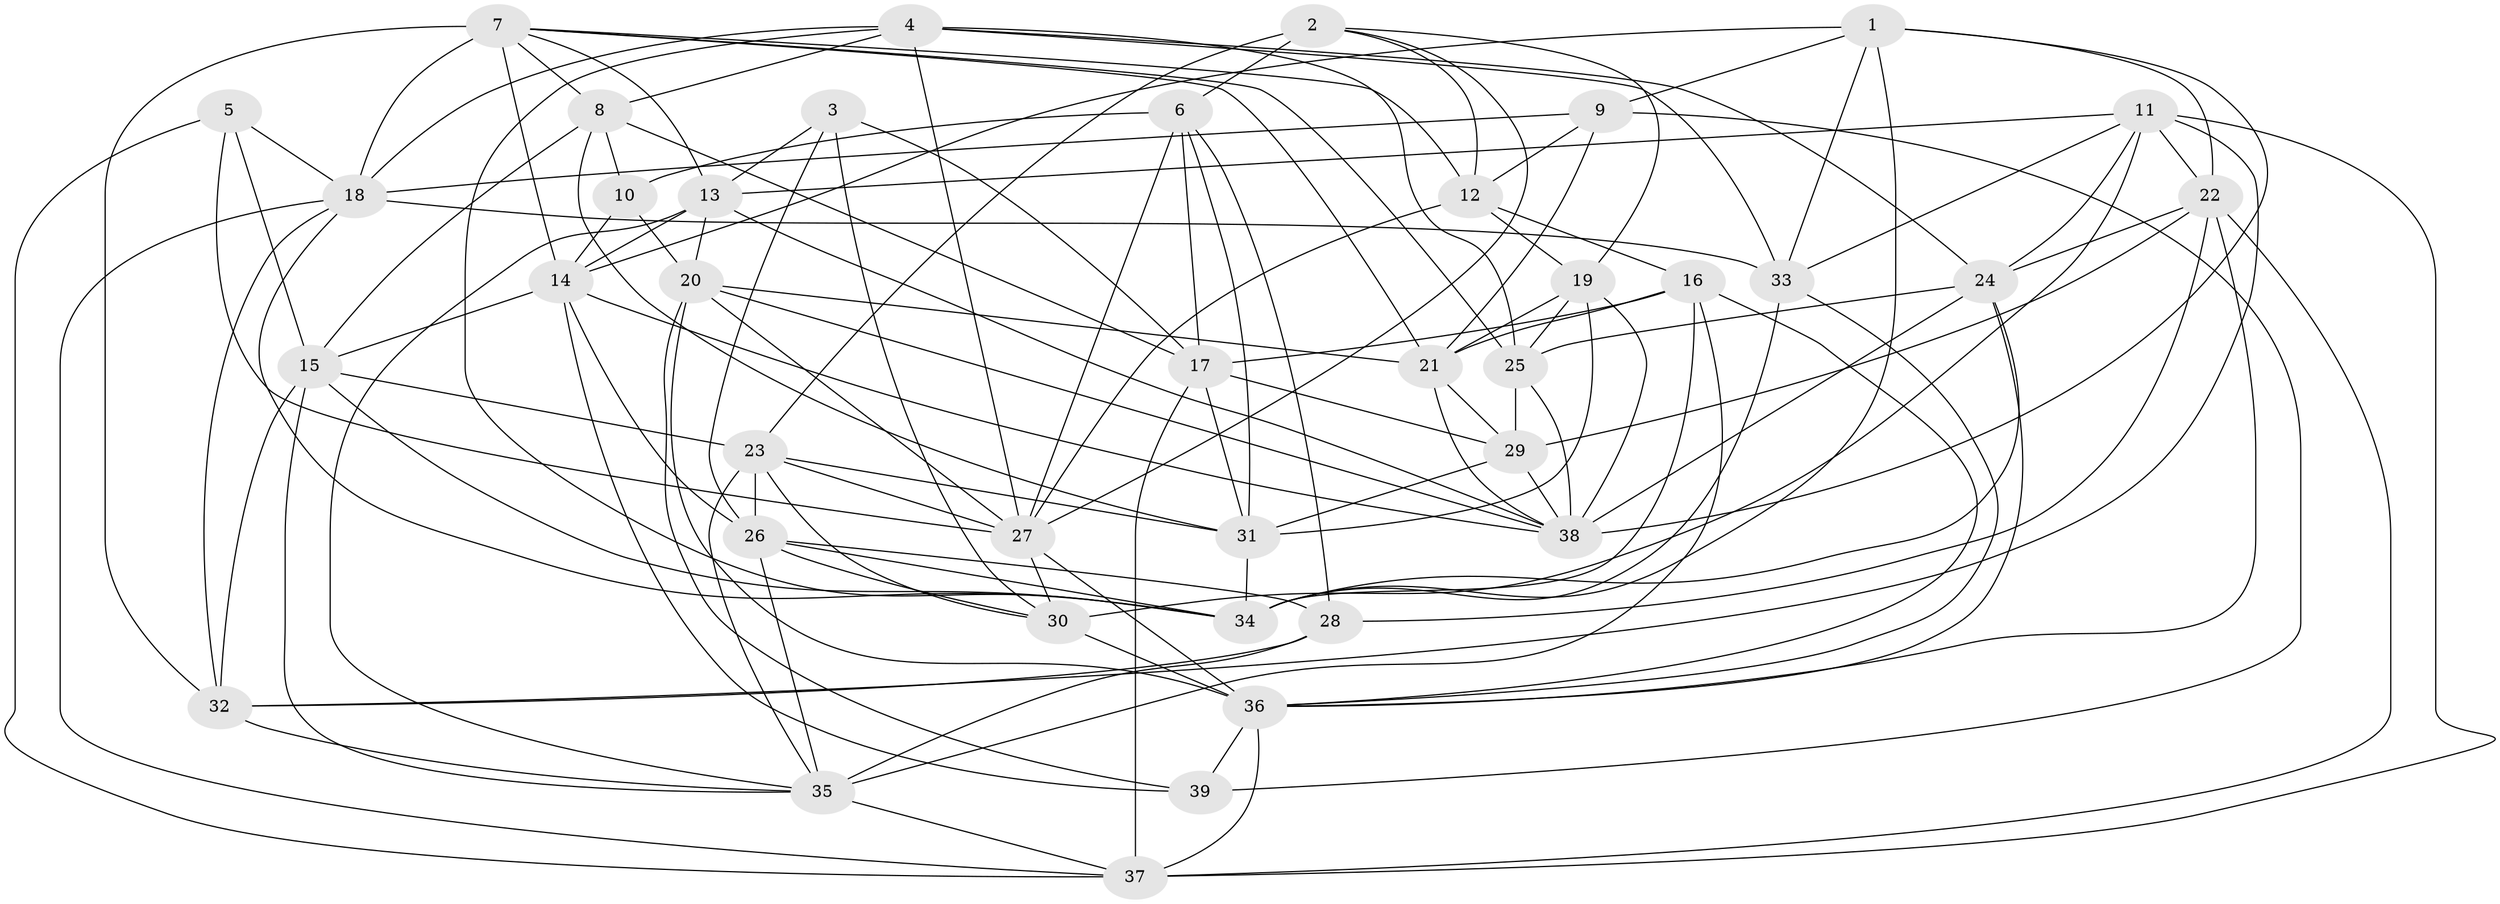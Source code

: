 // original degree distribution, {4: 1.0}
// Generated by graph-tools (version 1.1) at 2025/38/03/04/25 23:38:15]
// undirected, 39 vertices, 128 edges
graph export_dot {
  node [color=gray90,style=filled];
  1;
  2;
  3;
  4;
  5;
  6;
  7;
  8;
  9;
  10;
  11;
  12;
  13;
  14;
  15;
  16;
  17;
  18;
  19;
  20;
  21;
  22;
  23;
  24;
  25;
  26;
  27;
  28;
  29;
  30;
  31;
  32;
  33;
  34;
  35;
  36;
  37;
  38;
  39;
  1 -- 9 [weight=1.0];
  1 -- 14 [weight=1.0];
  1 -- 22 [weight=1.0];
  1 -- 33 [weight=1.0];
  1 -- 34 [weight=1.0];
  1 -- 38 [weight=1.0];
  2 -- 6 [weight=1.0];
  2 -- 12 [weight=1.0];
  2 -- 19 [weight=1.0];
  2 -- 23 [weight=2.0];
  2 -- 27 [weight=1.0];
  3 -- 13 [weight=1.0];
  3 -- 17 [weight=1.0];
  3 -- 26 [weight=1.0];
  3 -- 30 [weight=1.0];
  4 -- 8 [weight=1.0];
  4 -- 18 [weight=1.0];
  4 -- 24 [weight=1.0];
  4 -- 25 [weight=1.0];
  4 -- 27 [weight=2.0];
  4 -- 33 [weight=1.0];
  4 -- 34 [weight=1.0];
  5 -- 15 [weight=1.0];
  5 -- 18 [weight=1.0];
  5 -- 27 [weight=1.0];
  5 -- 37 [weight=1.0];
  6 -- 10 [weight=1.0];
  6 -- 17 [weight=1.0];
  6 -- 27 [weight=1.0];
  6 -- 28 [weight=1.0];
  6 -- 31 [weight=1.0];
  7 -- 8 [weight=1.0];
  7 -- 12 [weight=1.0];
  7 -- 13 [weight=1.0];
  7 -- 14 [weight=1.0];
  7 -- 18 [weight=3.0];
  7 -- 21 [weight=1.0];
  7 -- 25 [weight=1.0];
  7 -- 32 [weight=1.0];
  8 -- 10 [weight=2.0];
  8 -- 15 [weight=2.0];
  8 -- 17 [weight=1.0];
  8 -- 31 [weight=1.0];
  9 -- 12 [weight=3.0];
  9 -- 18 [weight=1.0];
  9 -- 21 [weight=2.0];
  9 -- 39 [weight=3.0];
  10 -- 14 [weight=2.0];
  10 -- 20 [weight=3.0];
  11 -- 13 [weight=2.0];
  11 -- 22 [weight=2.0];
  11 -- 24 [weight=1.0];
  11 -- 30 [weight=2.0];
  11 -- 32 [weight=1.0];
  11 -- 33 [weight=1.0];
  11 -- 37 [weight=1.0];
  12 -- 16 [weight=1.0];
  12 -- 19 [weight=1.0];
  12 -- 27 [weight=1.0];
  13 -- 14 [weight=1.0];
  13 -- 20 [weight=1.0];
  13 -- 35 [weight=1.0];
  13 -- 38 [weight=1.0];
  14 -- 15 [weight=1.0];
  14 -- 26 [weight=1.0];
  14 -- 38 [weight=1.0];
  14 -- 39 [weight=2.0];
  15 -- 23 [weight=1.0];
  15 -- 32 [weight=1.0];
  15 -- 34 [weight=1.0];
  15 -- 35 [weight=1.0];
  16 -- 17 [weight=1.0];
  16 -- 21 [weight=2.0];
  16 -- 34 [weight=1.0];
  16 -- 35 [weight=2.0];
  16 -- 36 [weight=1.0];
  17 -- 29 [weight=1.0];
  17 -- 31 [weight=1.0];
  17 -- 37 [weight=2.0];
  18 -- 32 [weight=1.0];
  18 -- 33 [weight=1.0];
  18 -- 34 [weight=1.0];
  18 -- 37 [weight=1.0];
  19 -- 21 [weight=2.0];
  19 -- 25 [weight=3.0];
  19 -- 31 [weight=2.0];
  19 -- 38 [weight=1.0];
  20 -- 21 [weight=1.0];
  20 -- 27 [weight=1.0];
  20 -- 36 [weight=1.0];
  20 -- 38 [weight=1.0];
  20 -- 39 [weight=2.0];
  21 -- 29 [weight=1.0];
  21 -- 38 [weight=1.0];
  22 -- 24 [weight=1.0];
  22 -- 28 [weight=3.0];
  22 -- 29 [weight=1.0];
  22 -- 36 [weight=1.0];
  22 -- 37 [weight=1.0];
  23 -- 26 [weight=1.0];
  23 -- 27 [weight=1.0];
  23 -- 30 [weight=1.0];
  23 -- 31 [weight=1.0];
  23 -- 35 [weight=1.0];
  24 -- 25 [weight=1.0];
  24 -- 34 [weight=1.0];
  24 -- 36 [weight=1.0];
  24 -- 38 [weight=2.0];
  25 -- 29 [weight=1.0];
  25 -- 38 [weight=1.0];
  26 -- 28 [weight=1.0];
  26 -- 30 [weight=1.0];
  26 -- 34 [weight=2.0];
  26 -- 35 [weight=1.0];
  27 -- 30 [weight=1.0];
  27 -- 36 [weight=1.0];
  28 -- 32 [weight=1.0];
  28 -- 35 [weight=2.0];
  29 -- 31 [weight=1.0];
  29 -- 38 [weight=1.0];
  30 -- 36 [weight=2.0];
  31 -- 34 [weight=1.0];
  32 -- 35 [weight=1.0];
  33 -- 34 [weight=1.0];
  33 -- 36 [weight=1.0];
  35 -- 37 [weight=1.0];
  36 -- 37 [weight=1.0];
  36 -- 39 [weight=1.0];
}
